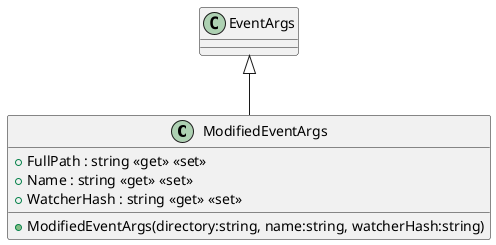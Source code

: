 @startuml
class ModifiedEventArgs {
    + FullPath : string <<get>> <<set>>
    + Name : string <<get>> <<set>>
    + WatcherHash : string <<get>> <<set>>
    + ModifiedEventArgs(directory:string, name:string, watcherHash:string)
}
EventArgs <|-- ModifiedEventArgs
@enduml
